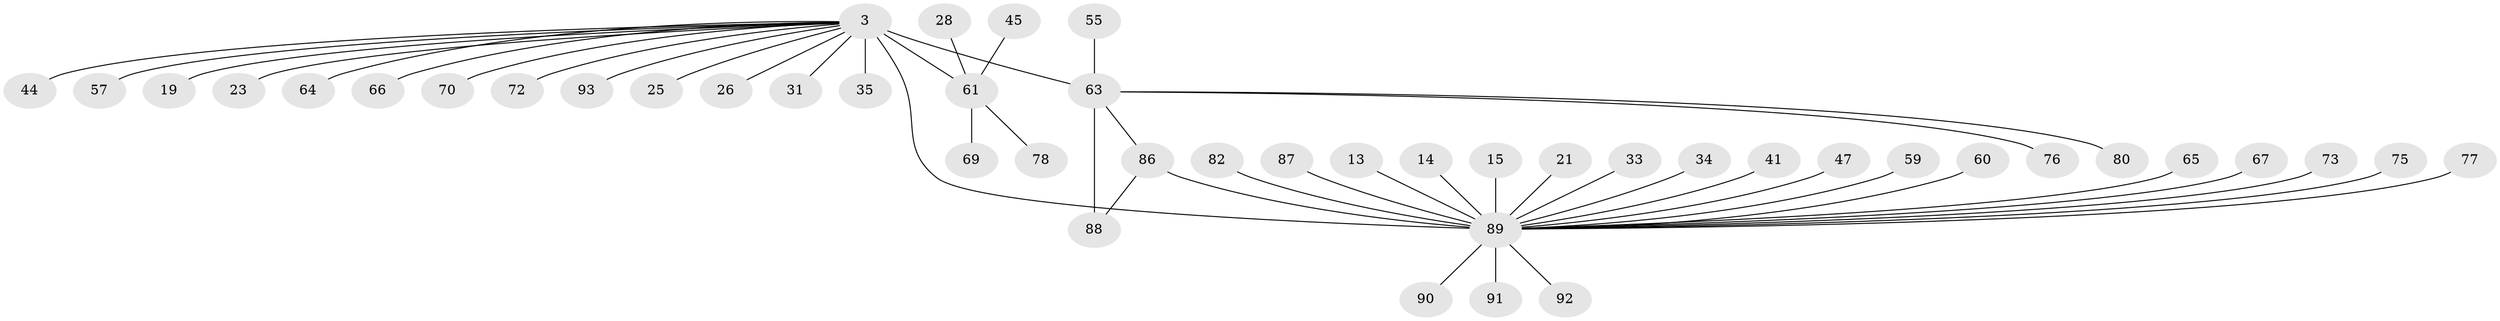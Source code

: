 // original degree distribution, {5: 0.06451612903225806, 1: 0.5913978494623656, 25: 0.010752688172043012, 4: 0.03225806451612903, 3: 0.13978494623655913, 11: 0.010752688172043012, 7: 0.010752688172043012, 2: 0.12903225806451613, 9: 0.010752688172043012}
// Generated by graph-tools (version 1.1) at 2025/50/03/04/25 21:50:02]
// undirected, 46 vertices, 47 edges
graph export_dot {
graph [start="1"]
  node [color=gray90,style=filled];
  3;
  13;
  14;
  15;
  19;
  21;
  23;
  25;
  26;
  28;
  31;
  33;
  34;
  35;
  41;
  44;
  45;
  47;
  55;
  57;
  59;
  60;
  61 [super="+16+39+43+2"];
  63 [super="+7+11+52+53"];
  64 [super="+36+37"];
  65;
  66;
  67 [super="+49"];
  69 [super="+50"];
  70;
  72;
  73;
  75;
  76 [super="+56"];
  77;
  78;
  80 [super="+22"];
  82;
  86 [super="+81+84"];
  87;
  88 [super="+71+74"];
  89 [super="+85+46+83+48+6"];
  90;
  91;
  92;
  93;
  3 -- 19;
  3 -- 23;
  3 -- 25;
  3 -- 26;
  3 -- 31;
  3 -- 35;
  3 -- 44;
  3 -- 57;
  3 -- 63 [weight=2];
  3 -- 66;
  3 -- 70;
  3 -- 72;
  3 -- 93;
  3 -- 61 [weight=3];
  3 -- 64;
  3 -- 89 [weight=7];
  13 -- 89;
  14 -- 89;
  15 -- 89;
  21 -- 89;
  28 -- 61;
  33 -- 89;
  34 -- 89;
  41 -- 89 [weight=2];
  45 -- 61;
  47 -- 89;
  55 -- 63;
  59 -- 89;
  60 -- 89;
  61 -- 78;
  61 -- 69;
  63 -- 80;
  63 -- 76;
  63 -- 88 [weight=2];
  63 -- 86;
  65 -- 89;
  67 -- 89;
  73 -- 89;
  75 -- 89;
  77 -- 89;
  82 -- 89;
  86 -- 88;
  86 -- 89 [weight=2];
  87 -- 89;
  89 -- 92;
  89 -- 91;
  89 -- 90;
}
